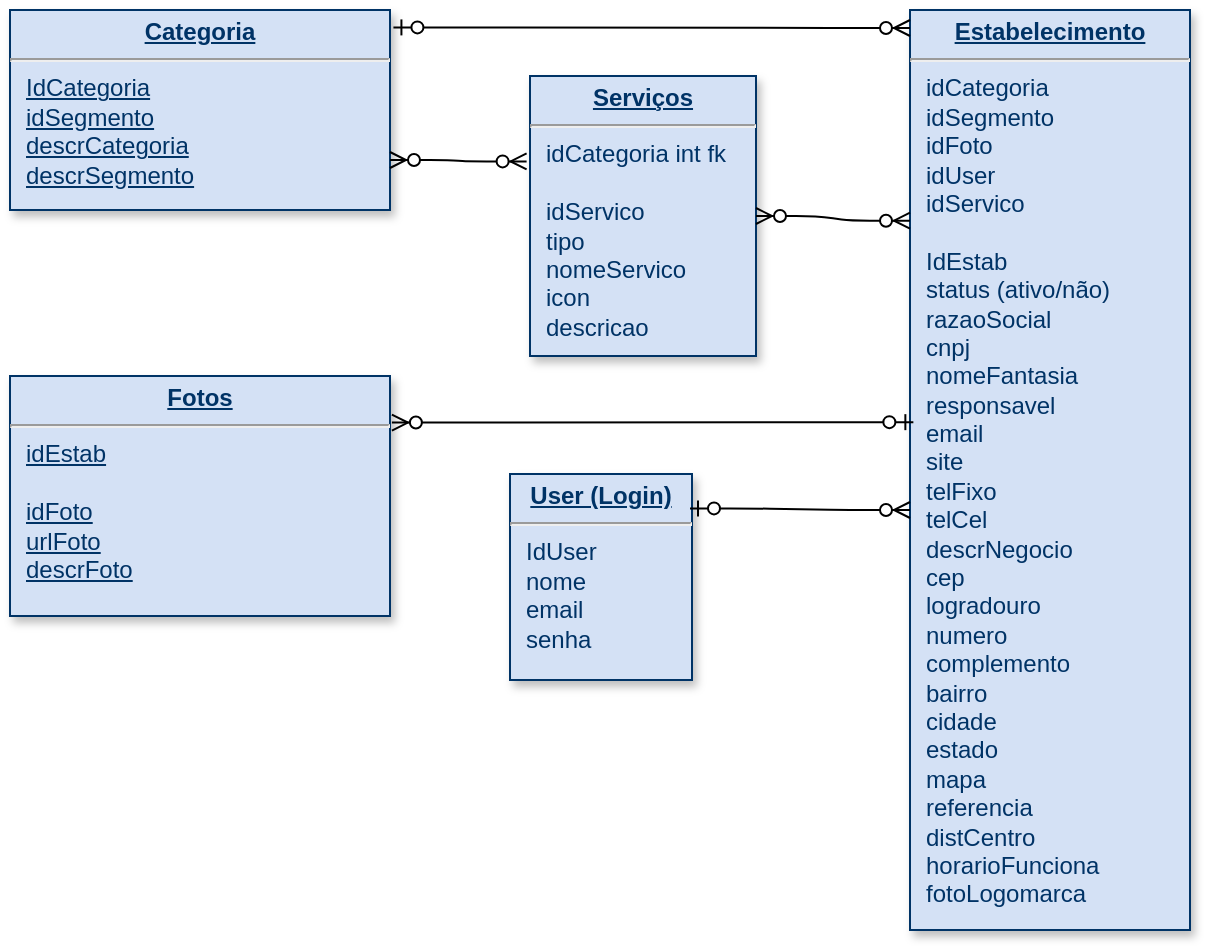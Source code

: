 <mxfile version="14.4.2" type="device"><diagram name="Page-1" id="efa7a0a1-bf9b-a30e-e6df-94a7791c09e9"><mxGraphModel dx="835" dy="501" grid="1" gridSize="10" guides="1" tooltips="1" connect="1" arrows="1" fold="1" page="1" pageScale="1" pageWidth="827" pageHeight="1169" background="#FFFFFF" math="0" shadow="0"><root><mxCell id="0"/><mxCell id="1" parent="0"/><mxCell id="bNmcA5ZRe02V7ZTKNCDa-116" value="&lt;p style=&quot;margin: 4px 0px 0px ; text-align: center ; text-decoration: underline&quot;&gt;&lt;strong&gt;&lt;font style=&quot;font-size: 12px&quot;&gt;Serviços&lt;/font&gt;&lt;/strong&gt;&lt;/p&gt;&lt;hr&gt;&lt;p style=&quot;margin: 0px 0px 0px 8px&quot;&gt;&lt;font style=&quot;font-size: 12px&quot;&gt;idCategoria int fk&lt;/font&gt;&lt;/p&gt;&lt;p style=&quot;margin: 0px 0px 0px 8px&quot;&gt;&lt;font style=&quot;font-size: 12px&quot;&gt;&lt;br&gt;&lt;/font&gt;&lt;/p&gt;&lt;p style=&quot;margin: 0px 0px 0px 8px&quot;&gt;&lt;font style=&quot;font-size: 12px&quot;&gt;idServico&lt;/font&gt;&lt;/p&gt;&lt;p style=&quot;margin: 0px 0px 0px 8px&quot;&gt;&lt;font style=&quot;font-size: 12px&quot;&gt;tipo&lt;/font&gt;&lt;/p&gt;&lt;p style=&quot;margin: 0px 0px 0px 8px&quot;&gt;&lt;font style=&quot;font-size: 12px&quot;&gt;nomeServico&lt;br&gt;&lt;/font&gt;&lt;/p&gt;&lt;p style=&quot;margin: 0px 0px 0px 8px&quot;&gt;&lt;font style=&quot;font-size: 12px&quot;&gt;icon&lt;/font&gt;&lt;/p&gt;&lt;p style=&quot;margin: 0px 0px 0px 8px&quot;&gt;&lt;font style=&quot;font-size: 12px&quot;&gt;descricao&lt;/font&gt;&lt;/p&gt;" style="verticalAlign=top;align=left;overflow=fill;fontSize=12;fontFamily=Helvetica;html=1;strokeColor=#003366;shadow=1;fillColor=#D4E1F5;fontColor=#003366" parent="1" vertex="1"><mxGeometry x="300" y="73" width="113" height="140" as="geometry"/></mxCell><mxCell id="20" value="&lt;p style=&quot;margin: 4px 0px 0px ; text-align: center&quot;&gt;&lt;strong&gt;&lt;font style=&quot;font-size: 12px&quot;&gt;&lt;u&gt;Categoria&lt;/u&gt;&lt;/font&gt;&lt;/strong&gt;&lt;/p&gt;&lt;hr&gt;&lt;p style=&quot;margin: 0px 0px 0px 8px&quot;&gt;&lt;u&gt;IdCategoria&lt;/u&gt;&lt;br&gt;&lt;/p&gt;&lt;p style=&quot;margin: 0px 0px 0px 8px&quot;&gt;&lt;font style=&quot;font-size: 12px&quot;&gt;&lt;u&gt;idSegmento&lt;/u&gt;&lt;u&gt;&lt;br&gt;&lt;/u&gt;&lt;/font&gt;&lt;/p&gt;&lt;p style=&quot;margin: 0px 0px 0px 8px&quot;&gt;&lt;font style=&quot;font-size: 12px&quot;&gt;&lt;u&gt;descrCategoria&lt;/u&gt;&lt;/font&gt;&lt;/p&gt;&lt;p style=&quot;margin: 0px 0px 0px 8px&quot;&gt;&lt;u&gt;descrSegmento&lt;/u&gt;&lt;br&gt;&lt;/p&gt;" style="verticalAlign=top;align=left;overflow=fill;fontSize=12;fontFamily=Helvetica;html=1;strokeColor=#003366;shadow=1;fillColor=#D4E1F5;fontColor=#003366" parent="1" vertex="1"><mxGeometry x="40" y="40" width="190" height="100" as="geometry"/></mxCell><mxCell id="bNmcA5ZRe02V7ZTKNCDa-118" value="&lt;p style=&quot;margin: 4px 0px 0px ; text-align: center ; text-decoration: underline&quot;&gt;&lt;strong&gt;&lt;font style=&quot;font-size: 12px&quot;&gt;User (Login)&lt;/font&gt;&lt;/strong&gt;&lt;/p&gt;&lt;hr&gt;&lt;p style=&quot;margin: 0px 0px 0px 8px&quot;&gt;IdUser&lt;/p&gt;&lt;p style=&quot;margin: 0px 0px 0px 8px&quot;&gt;nome&lt;/p&gt;&lt;p style=&quot;margin: 0px 0px 0px 8px&quot;&gt;email&lt;/p&gt;&lt;p style=&quot;margin: 0px 0px 0px 8px&quot;&gt;senha&lt;/p&gt;" style="verticalAlign=top;align=left;overflow=fill;fontSize=12;fontFamily=Helvetica;html=1;strokeColor=#003366;shadow=1;fillColor=#D4E1F5;fontColor=#003366" parent="1" vertex="1"><mxGeometry x="290" y="272" width="91" height="103" as="geometry"/></mxCell><mxCell id="bNmcA5ZRe02V7ZTKNCDa-119" value="&lt;p style=&quot;margin: 4px 0px 0px ; text-align: center ; text-decoration: underline&quot;&gt;&lt;strong&gt;&lt;font style=&quot;font-size: 12px&quot;&gt;Estabelecimento&lt;/font&gt;&lt;/strong&gt;&lt;/p&gt;&lt;hr&gt;&lt;p style=&quot;margin: 0px 0px 0px 8px&quot;&gt;idCategoria&lt;br&gt;&lt;/p&gt;&lt;p style=&quot;margin: 0px 0px 0px 8px&quot;&gt;idSegmento&lt;/p&gt;&lt;p style=&quot;margin: 0px 0px 0px 8px&quot;&gt;idFoto&lt;/p&gt;&lt;p style=&quot;margin: 0px 0px 0px 8px&quot;&gt;idUser&lt;/p&gt;&lt;p style=&quot;margin: 0px 0px 0px 8px&quot;&gt;idServico&lt;/p&gt;&lt;p style=&quot;margin: 0px 0px 0px 8px&quot;&gt;&lt;br&gt;&lt;/p&gt;&lt;p style=&quot;margin: 0px 0px 0px 8px&quot;&gt;IdEstab&lt;br&gt;status (ativo/não)&lt;/p&gt;&lt;p style=&quot;margin: 0px 0px 0px 8px&quot;&gt;razaoSocial&lt;/p&gt;&lt;p style=&quot;margin: 0px 0px 0px 8px&quot;&gt;cnpj&lt;/p&gt;&lt;p style=&quot;margin: 0px 0px 0px 8px&quot;&gt;nomeFantasia&lt;/p&gt;&lt;p style=&quot;margin: 0px 0px 0px 8px&quot;&gt;responsavel&lt;/p&gt;&lt;p style=&quot;margin: 0px 0px 0px 8px&quot;&gt;email&lt;/p&gt;&lt;p style=&quot;margin: 0px 0px 0px 8px&quot;&gt;site&lt;/p&gt;&lt;p style=&quot;margin: 0px 0px 0px 8px&quot;&gt;telFixo&lt;/p&gt;&lt;p style=&quot;margin: 0px 0px 0px 8px&quot;&gt;telCel&lt;/p&gt;&lt;p style=&quot;margin: 0px 0px 0px 8px&quot;&gt;descrNegocio&lt;/p&gt;&lt;p style=&quot;margin: 0px 0px 0px 8px&quot;&gt;cep&lt;/p&gt;&lt;p style=&quot;margin: 0px 0px 0px 8px&quot;&gt;logradouro&lt;/p&gt;&lt;p style=&quot;margin: 0px 0px 0px 8px&quot;&gt;numero&lt;/p&gt;&lt;p style=&quot;margin: 0px 0px 0px 8px&quot;&gt;complemento&lt;/p&gt;&lt;p style=&quot;margin: 0px 0px 0px 8px&quot;&gt;bairro&lt;/p&gt;&lt;p style=&quot;margin: 0px 0px 0px 8px&quot;&gt;cidade&lt;/p&gt;&lt;p style=&quot;margin: 0px 0px 0px 8px&quot;&gt;estado&lt;/p&gt;&lt;p style=&quot;margin: 0px 0px 0px 8px&quot;&gt;mapa&lt;/p&gt;&lt;p style=&quot;margin: 0px 0px 0px 8px&quot;&gt;referencia&lt;/p&gt;&lt;p style=&quot;margin: 0px 0px 0px 8px&quot;&gt;distCentro&lt;/p&gt;&lt;p style=&quot;margin: 0px 0px 0px 8px&quot;&gt;horarioFunciona&lt;/p&gt;&lt;p style=&quot;margin: 0px 0px 0px 8px&quot;&gt;fotoLogomarca&lt;/p&gt;&lt;p style=&quot;margin: 0px 0px 0px 8px&quot;&gt;&lt;br&gt;&lt;/p&gt;&lt;p style=&quot;margin: 0px 0px 0px 8px&quot;&gt;&lt;br&gt;&lt;/p&gt;" style="verticalAlign=top;align=left;overflow=fill;fontSize=12;fontFamily=Helvetica;html=1;strokeColor=#003366;shadow=1;fillColor=#D4E1F5;fontColor=#003366" parent="1" vertex="1"><mxGeometry x="490" y="40" width="140" height="460" as="geometry"/></mxCell><mxCell id="s8q2T66h4dRzEORPG6pz-25" value="&lt;p style=&quot;margin: 4px 0px 0px ; text-align: center&quot;&gt;&lt;strong&gt;&lt;font style=&quot;font-size: 12px&quot;&gt;&lt;u&gt;Fotos&lt;/u&gt;&lt;/font&gt;&lt;/strong&gt;&lt;/p&gt;&lt;hr&gt;&lt;p style=&quot;margin: 0px 0px 0px 8px&quot;&gt;&lt;font style=&quot;font-size: 12px&quot;&gt;&lt;u&gt;idEstab&lt;/u&gt;&lt;/font&gt;&lt;/p&gt;&lt;p style=&quot;margin: 0px 0px 0px 8px&quot;&gt;&lt;font style=&quot;font-size: 12px&quot;&gt;&lt;u&gt;&lt;br&gt;&lt;/u&gt;&lt;/font&gt;&lt;/p&gt;&lt;p style=&quot;margin: 0px 0px 0px 8px&quot;&gt;&lt;font style=&quot;font-size: 12px&quot;&gt;&lt;u&gt;idFoto&lt;/u&gt;&lt;/font&gt;&lt;/p&gt;&lt;p style=&quot;margin: 0px 0px 0px 8px&quot;&gt;&lt;font style=&quot;font-size: 12px&quot;&gt;&lt;u&gt;urlFoto&lt;/u&gt;&lt;u&gt;&lt;br&gt;&lt;/u&gt;&lt;/font&gt;&lt;/p&gt;&lt;p style=&quot;margin: 0px 0px 0px 8px&quot;&gt;&lt;font style=&quot;font-size: 12px&quot;&gt;&lt;u&gt;descrFoto&lt;/u&gt;&lt;/font&gt;&lt;/p&gt;" style="verticalAlign=top;align=left;overflow=fill;fontSize=12;fontFamily=Helvetica;html=1;strokeColor=#003366;shadow=1;fillColor=#D4E1F5;fontColor=#003366" vertex="1" parent="1"><mxGeometry x="40" y="223" width="190" height="120" as="geometry"/></mxCell><mxCell id="s8q2T66h4dRzEORPG6pz-35" value="" style="edgeStyle=entityRelationEdgeStyle;fontSize=12;html=1;endArrow=ERzeroToMany;startArrow=ERzeroToOne;exitX=0.989;exitY=0.167;exitDx=0;exitDy=0;exitPerimeter=0;" edge="1" parent="1" source="bNmcA5ZRe02V7ZTKNCDa-118"><mxGeometry width="100" height="100" relative="1" as="geometry"><mxPoint x="440" y="250" as="sourcePoint"/><mxPoint x="490" y="290" as="targetPoint"/></mxGeometry></mxCell><mxCell id="s8q2T66h4dRzEORPG6pz-36" value="" style="edgeStyle=entityRelationEdgeStyle;fontSize=12;html=1;endArrow=ERzeroToMany;endFill=1;startArrow=ERzeroToMany;exitX=1;exitY=0.5;exitDx=0;exitDy=0;entryX=0;entryY=0.229;entryDx=0;entryDy=0;entryPerimeter=0;" edge="1" parent="1" source="bNmcA5ZRe02V7ZTKNCDa-116" target="bNmcA5ZRe02V7ZTKNCDa-119"><mxGeometry width="100" height="100" relative="1" as="geometry"><mxPoint x="360" y="240" as="sourcePoint"/><mxPoint x="490" y="113" as="targetPoint"/></mxGeometry></mxCell><mxCell id="s8q2T66h4dRzEORPG6pz-38" value="" style="edgeStyle=entityRelationEdgeStyle;fontSize=12;html=1;endArrow=ERzeroToMany;startArrow=ERzeroToOne;exitX=1.009;exitY=0.087;exitDx=0;exitDy=0;exitPerimeter=0;" edge="1" parent="1" source="20"><mxGeometry width="100" height="100" relative="1" as="geometry"><mxPoint x="170" y="10" as="sourcePoint"/><mxPoint x="490" y="49" as="targetPoint"/></mxGeometry></mxCell><mxCell id="s8q2T66h4dRzEORPG6pz-39" value="" style="edgeStyle=entityRelationEdgeStyle;fontSize=12;html=1;endArrow=ERzeroToMany;startArrow=ERzeroToOne;entryX=1.005;entryY=0.194;entryDx=0;entryDy=0;entryPerimeter=0;exitX=0.012;exitY=0.448;exitDx=0;exitDy=0;exitPerimeter=0;" edge="1" parent="1" source="bNmcA5ZRe02V7ZTKNCDa-119" target="s8q2T66h4dRzEORPG6pz-25"><mxGeometry width="100" height="100" relative="1" as="geometry"><mxPoint x="381" y="250" as="sourcePoint"/><mxPoint x="270" y="160" as="targetPoint"/></mxGeometry></mxCell><mxCell id="s8q2T66h4dRzEORPG6pz-40" value="" style="edgeStyle=entityRelationEdgeStyle;fontSize=12;html=1;endArrow=ERzeroToMany;endFill=1;startArrow=ERzeroToMany;exitX=1;exitY=0.75;exitDx=0;exitDy=0;entryX=-0.015;entryY=0.305;entryDx=0;entryDy=0;entryPerimeter=0;" edge="1" parent="1" source="20" target="bNmcA5ZRe02V7ZTKNCDa-116"><mxGeometry width="100" height="100" relative="1" as="geometry"><mxPoint x="260" y="250" as="sourcePoint"/><mxPoint x="360" y="150" as="targetPoint"/></mxGeometry></mxCell></root></mxGraphModel></diagram></mxfile>
